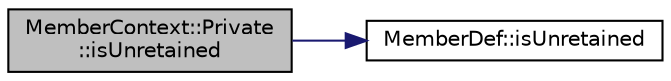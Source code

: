 digraph "MemberContext::Private::isUnretained"
{
 // LATEX_PDF_SIZE
  edge [fontname="Helvetica",fontsize="10",labelfontname="Helvetica",labelfontsize="10"];
  node [fontname="Helvetica",fontsize="10",shape=record];
  rankdir="LR";
  Node1 [label="MemberContext::Private\l::isUnretained",height=0.2,width=0.4,color="black", fillcolor="grey75", style="filled", fontcolor="black",tooltip=" "];
  Node1 -> Node2 [color="midnightblue",fontsize="10",style="solid",fontname="Helvetica"];
  Node2 [label="MemberDef::isUnretained",height=0.2,width=0.4,color="black", fillcolor="white", style="filled",URL="$classMemberDef.html#aca8123dc4361300613c03c9d5a5e8883",tooltip=" "];
}
